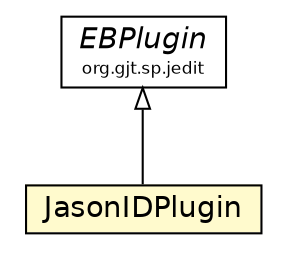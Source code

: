 #!/usr/local/bin/dot
#
# Class diagram 
# Generated by UMLGraph version 5.1 (http://www.umlgraph.org/)
#

digraph G {
	edge [fontname="Helvetica",fontsize=10,labelfontname="Helvetica",labelfontsize=10];
	node [fontname="Helvetica",fontsize=10,shape=plaintext];
	nodesep=0.25;
	ranksep=0.5;
	// jason.jeditplugin.JasonIDPlugin
	c42854 [label=<<table title="jason.jeditplugin.JasonIDPlugin" border="0" cellborder="1" cellspacing="0" cellpadding="2" port="p" bgcolor="lemonChiffon" href="./JasonIDPlugin.html">
		<tr><td><table border="0" cellspacing="0" cellpadding="1">
<tr><td align="center" balign="center"> JasonIDPlugin </td></tr>
		</table></td></tr>
		</table>>, fontname="Helvetica", fontcolor="black", fontsize=14.0];
	//jason.jeditplugin.JasonIDPlugin extends org.gjt.sp.jedit.EBPlugin
	c42947:p -> c42854:p [dir=back,arrowtail=empty];
	// org.gjt.sp.jedit.EBPlugin
	c42947 [label=<<table title="org.gjt.sp.jedit.EBPlugin" border="0" cellborder="1" cellspacing="0" cellpadding="2" port="p" href="http://java.sun.com/j2se/1.4.2/docs/api/org/gjt/sp/jedit/EBPlugin.html">
		<tr><td><table border="0" cellspacing="0" cellpadding="1">
<tr><td align="center" balign="center"><font face="Helvetica-Oblique"> EBPlugin </font></td></tr>
<tr><td align="center" balign="center"><font point-size="8.0"> org.gjt.sp.jedit </font></td></tr>
		</table></td></tr>
		</table>>, fontname="Helvetica", fontcolor="black", fontsize=14.0];
}

